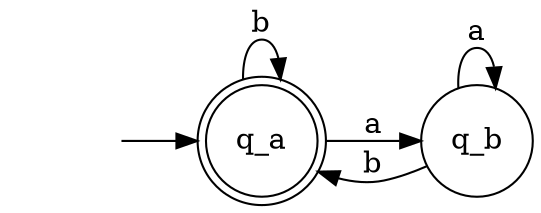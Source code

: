 digraph automata {
    rankdir=LR;
    node [shape=circle];
    edge [style=">=stealth',shorten >=1pt"];
    q_a -> q_b [label="a"];
    q_b -> q_a [label="b"];
    q_b -> q_b [label="a"];
    q_a -> q_a [label="b"];
    start [shape=plaintext,label=" "];
    start->q_a;
    q_a [shape=doublecircle];
}

